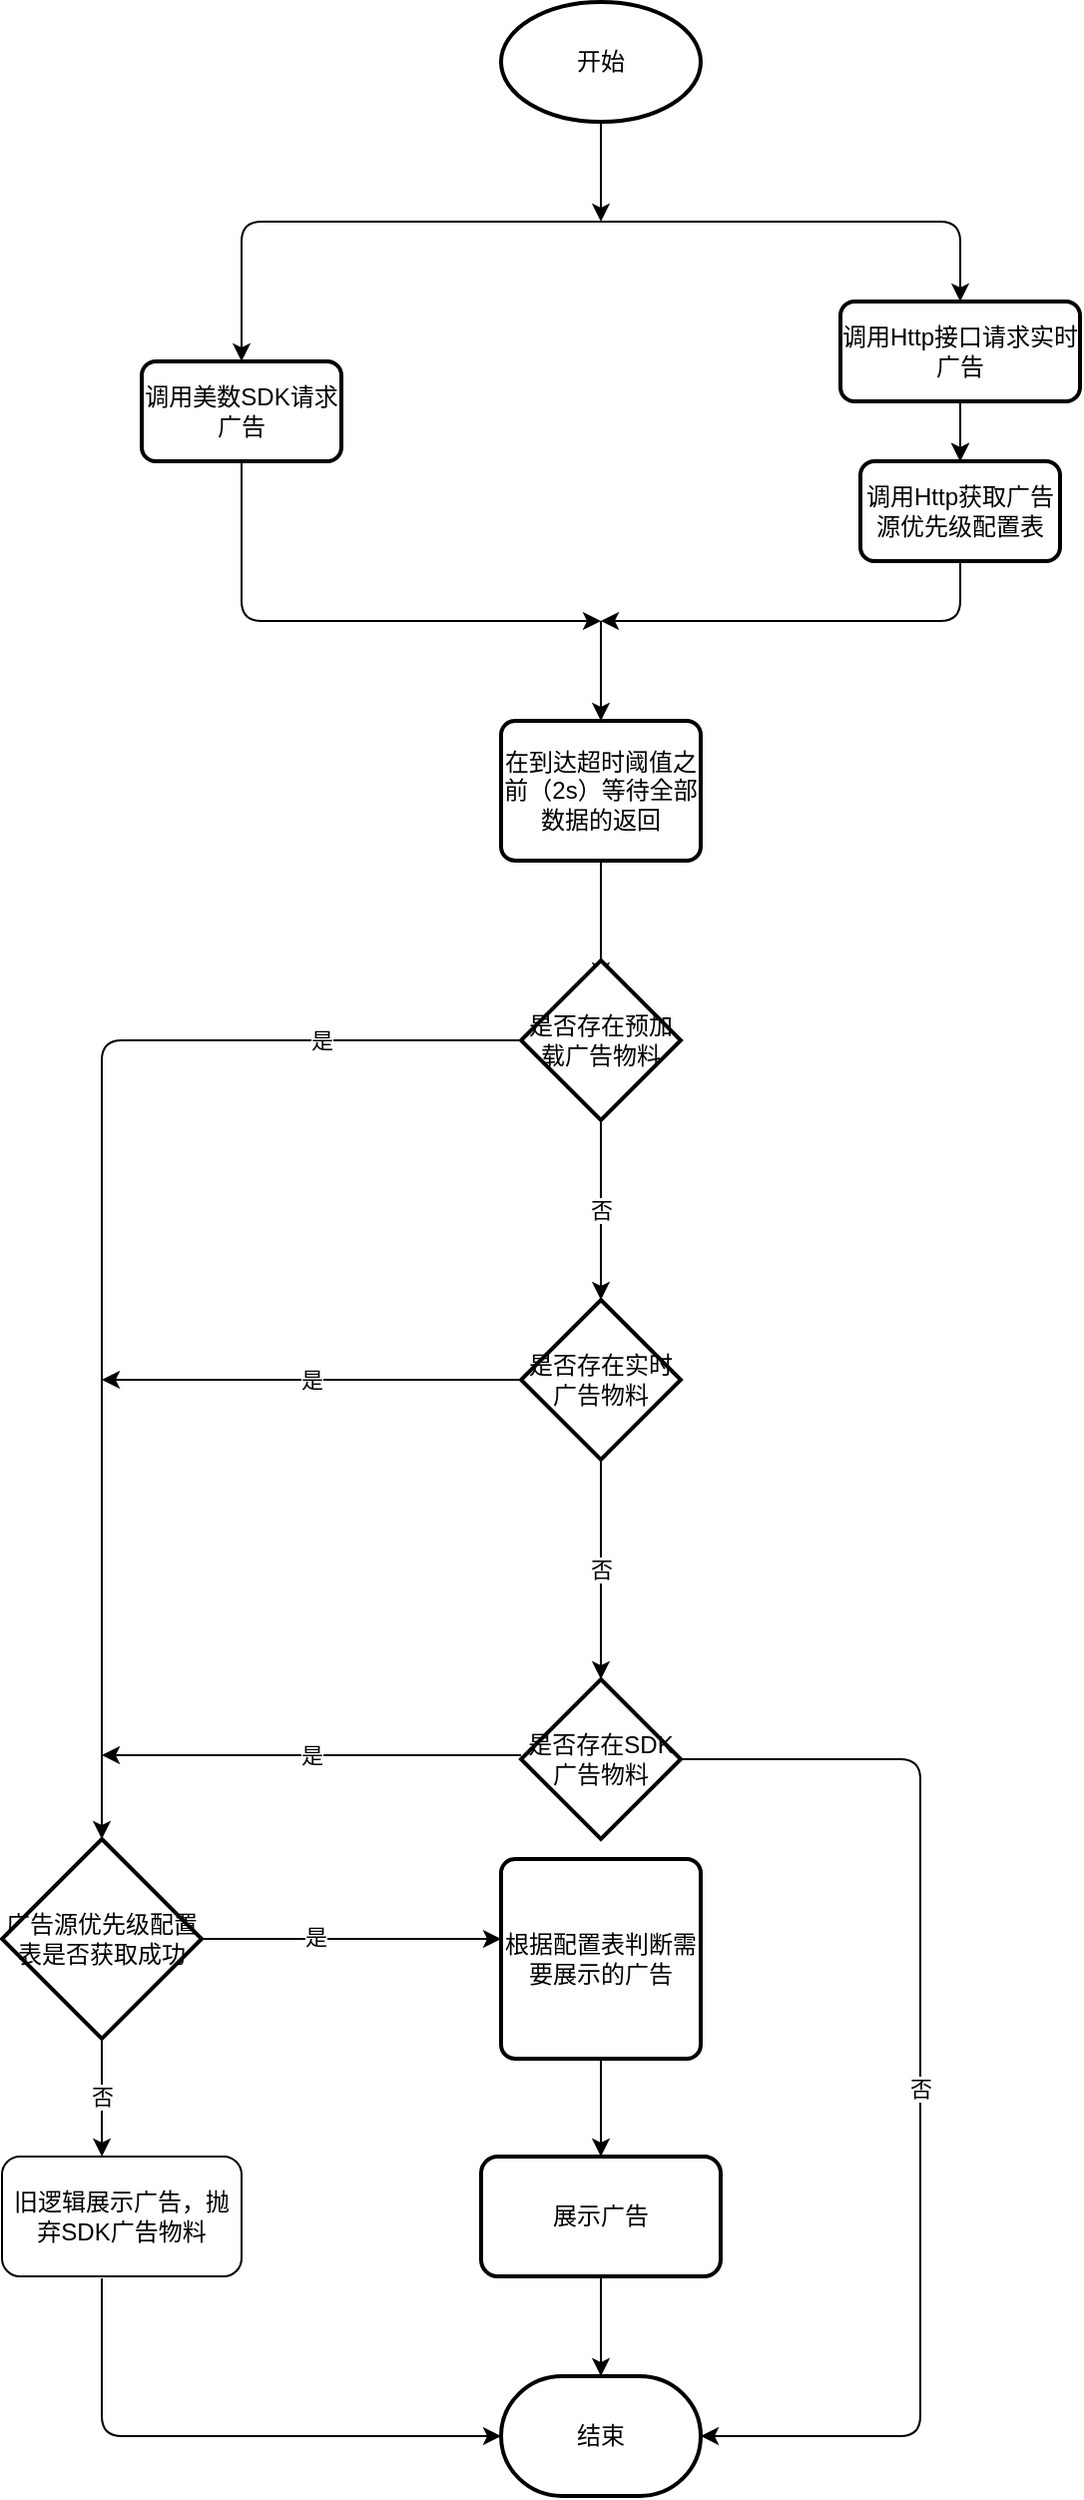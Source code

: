 <mxfile version="13.9.2" type="github" pages="3">
  <diagram id="9vSH026eVeRg2Cvjl9nM" name="Page-1">
    <mxGraphModel dx="1422" dy="762" grid="1" gridSize="10" guides="1" tooltips="1" connect="1" arrows="1" fold="1" page="1" pageScale="1" pageWidth="827" pageHeight="1169" math="0" shadow="0">
      <root>
        <mxCell id="0" />
        <mxCell id="1" parent="0" />
        <mxCell id="LmRNNnhXMhbW_yENBlFA-1" value="开始" style="strokeWidth=2;html=1;shape=mxgraph.flowchart.start_1;whiteSpace=wrap;" parent="1" vertex="1">
          <mxGeometry x="430" y="290" width="100" height="60" as="geometry" />
        </mxCell>
        <mxCell id="LmRNNnhXMhbW_yENBlFA-2" value="调用美数SDK请求广告" style="rounded=1;whiteSpace=wrap;html=1;absoluteArcSize=1;arcSize=14;strokeWidth=2;" parent="1" vertex="1">
          <mxGeometry x="250" y="470" width="100" height="50" as="geometry" />
        </mxCell>
        <mxCell id="5nvEyXd0X80YKca0S017-3" style="edgeStyle=orthogonalEdgeStyle;rounded=0;orthogonalLoop=1;jettySize=auto;html=1;entryX=0.5;entryY=0;entryDx=0;entryDy=0;" parent="1" target="LmRNNnhXMhbW_yENBlFA-4" edge="1">
          <mxGeometry relative="1" as="geometry">
            <mxPoint x="660" y="515" as="sourcePoint" />
          </mxGeometry>
        </mxCell>
        <mxCell id="LmRNNnhXMhbW_yENBlFA-3" value="调用Http接口请求实时广告" style="rounded=1;whiteSpace=wrap;html=1;absoluteArcSize=1;arcSize=14;strokeWidth=2;" parent="1" vertex="1">
          <mxGeometry x="600" y="440" width="120" height="50" as="geometry" />
        </mxCell>
        <mxCell id="LmRNNnhXMhbW_yENBlFA-4" value="调用Http获取广告源优先级配置表" style="rounded=1;whiteSpace=wrap;html=1;absoluteArcSize=1;arcSize=14;strokeWidth=2;" parent="1" vertex="1">
          <mxGeometry x="610" y="520" width="100" height="50" as="geometry" />
        </mxCell>
        <mxCell id="LmRNNnhXMhbW_yENBlFA-6" value="" style="endArrow=classic;html=1;entryX=0.5;entryY=0;entryDx=0;entryDy=0;" parent="1" target="LmRNNnhXMhbW_yENBlFA-2" edge="1">
          <mxGeometry width="50" height="50" relative="1" as="geometry">
            <mxPoint x="470" y="400" as="sourcePoint" />
            <mxPoint x="480" y="450" as="targetPoint" />
            <Array as="points">
              <mxPoint x="300" y="400" />
            </Array>
          </mxGeometry>
        </mxCell>
        <mxCell id="LmRNNnhXMhbW_yENBlFA-7" value="" style="endArrow=classic;html=1;entryX=0.5;entryY=0;entryDx=0;entryDy=0;" parent="1" target="LmRNNnhXMhbW_yENBlFA-3" edge="1">
          <mxGeometry width="50" height="50" relative="1" as="geometry">
            <mxPoint x="470" y="400" as="sourcePoint" />
            <mxPoint x="660" y="470" as="targetPoint" />
            <Array as="points">
              <mxPoint x="660" y="400" />
            </Array>
          </mxGeometry>
        </mxCell>
        <mxCell id="LmRNNnhXMhbW_yENBlFA-8" value="" style="endArrow=classic;html=1;entryX=0.5;entryY=0;entryDx=0;entryDy=0;" parent="1" target="LmRNNnhXMhbW_yENBlFA-19" edge="1">
          <mxGeometry width="50" height="50" relative="1" as="geometry">
            <mxPoint x="480" y="600" as="sourcePoint" />
            <mxPoint x="480" y="650" as="targetPoint" />
          </mxGeometry>
        </mxCell>
        <mxCell id="LmRNNnhXMhbW_yENBlFA-9" value="" style="endArrow=classic;html=1;exitX=0.5;exitY=1;exitDx=0;exitDy=0;" parent="1" source="LmRNNnhXMhbW_yENBlFA-2" edge="1">
          <mxGeometry width="50" height="50" relative="1" as="geometry">
            <mxPoint x="299.5" y="510" as="sourcePoint" />
            <mxPoint x="480" y="600" as="targetPoint" />
            <Array as="points">
              <mxPoint x="300" y="600" />
            </Array>
          </mxGeometry>
        </mxCell>
        <mxCell id="LmRNNnhXMhbW_yENBlFA-10" value="" style="endArrow=classic;html=1;exitX=0.5;exitY=1;exitDx=0;exitDy=0;" parent="1" source="LmRNNnhXMhbW_yENBlFA-4" edge="1">
          <mxGeometry width="50" height="50" relative="1" as="geometry">
            <mxPoint x="650" y="560" as="sourcePoint" />
            <mxPoint x="480" y="600" as="targetPoint" />
            <Array as="points">
              <mxPoint x="660" y="600" />
            </Array>
          </mxGeometry>
        </mxCell>
        <mxCell id="LmRNNnhXMhbW_yENBlFA-11" value="" style="endArrow=classic;html=1;exitX=0.5;exitY=1;exitDx=0;exitDy=0;entryX=0.5;entryY=0.125;entryDx=0;entryDy=0;entryPerimeter=0;" parent="1" source="LmRNNnhXMhbW_yENBlFA-19" target="LmRNNnhXMhbW_yENBlFA-25" edge="1">
          <mxGeometry width="50" height="50" relative="1" as="geometry">
            <mxPoint x="480" y="750" as="sourcePoint" />
            <mxPoint x="530" y="760" as="targetPoint" />
          </mxGeometry>
        </mxCell>
        <mxCell id="LmRNNnhXMhbW_yENBlFA-12" value="&lt;span&gt;广告源优先级配置表是否获取成功&lt;/span&gt;" style="strokeWidth=2;html=1;shape=mxgraph.flowchart.decision;whiteSpace=wrap;" parent="1" vertex="1">
          <mxGeometry x="180" y="1210" width="100" height="100" as="geometry" />
        </mxCell>
        <mxCell id="LmRNNnhXMhbW_yENBlFA-14" value="根据配置表判断需要展示的广告" style="rounded=1;whiteSpace=wrap;html=1;absoluteArcSize=1;arcSize=14;strokeWidth=2;" parent="1" vertex="1">
          <mxGeometry x="430" y="1220" width="100" height="100" as="geometry" />
        </mxCell>
        <mxCell id="LmRNNnhXMhbW_yENBlFA-15" value="展示广告" style="whiteSpace=wrap;html=1;rounded=1;strokeWidth=2;arcSize=14;" parent="1" vertex="1">
          <mxGeometry x="420" y="1369" width="120" height="60" as="geometry" />
        </mxCell>
        <mxCell id="LmRNNnhXMhbW_yENBlFA-16" value="结束" style="strokeWidth=2;html=1;shape=mxgraph.flowchart.terminator;whiteSpace=wrap;" parent="1" vertex="1">
          <mxGeometry x="430" y="1479" width="100" height="60" as="geometry" />
        </mxCell>
        <mxCell id="LmRNNnhXMhbW_yENBlFA-17" value="" style="endArrow=classic;html=1;exitX=0.5;exitY=1;exitDx=0;exitDy=0;" parent="1" source="LmRNNnhXMhbW_yENBlFA-15" target="LmRNNnhXMhbW_yENBlFA-16" edge="1">
          <mxGeometry width="50" height="50" relative="1" as="geometry">
            <mxPoint x="710" y="1299" as="sourcePoint" />
            <mxPoint x="760" y="1249" as="targetPoint" />
            <Array as="points">
              <mxPoint x="480" y="1449" />
            </Array>
          </mxGeometry>
        </mxCell>
        <mxCell id="LmRNNnhXMhbW_yENBlFA-19" value="在到达超时阈值之前（2s）等待全部数据的返回" style="rounded=1;whiteSpace=wrap;html=1;absoluteArcSize=1;arcSize=14;strokeWidth=2;" parent="1" vertex="1">
          <mxGeometry x="430" y="650" width="100" height="70" as="geometry" />
        </mxCell>
        <mxCell id="LmRNNnhXMhbW_yENBlFA-21" value="否" style="edgeStyle=orthogonalEdgeStyle;rounded=0;orthogonalLoop=1;jettySize=auto;html=1;exitX=0.5;exitY=1;exitDx=0;exitDy=0;entryX=0.5;entryY=0;entryDx=0;entryDy=0;entryPerimeter=0;" parent="1" source="LmRNNnhXMhbW_yENBlFA-25" target="LmRNNnhXMhbW_yENBlFA-22" edge="1">
          <mxGeometry relative="1" as="geometry">
            <mxPoint x="460" y="870" as="sourcePoint" />
            <mxPoint x="480" y="960" as="targetPoint" />
          </mxGeometry>
        </mxCell>
        <mxCell id="LmRNNnhXMhbW_yENBlFA-22" value="是否存在实时广告物料" style="strokeWidth=2;html=1;shape=mxgraph.flowchart.decision;whiteSpace=wrap;" parent="1" vertex="1">
          <mxGeometry x="440" y="940" width="80" height="80" as="geometry" />
        </mxCell>
        <mxCell id="LmRNNnhXMhbW_yENBlFA-24" value="否" style="edgeStyle=orthogonalEdgeStyle;rounded=0;orthogonalLoop=1;jettySize=auto;html=1;entryX=0.5;entryY=0;entryDx=0;entryDy=0;exitX=0.5;exitY=1;exitDx=0;exitDy=0;exitPerimeter=0;" parent="1" source="LmRNNnhXMhbW_yENBlFA-22" target="LmRNNnhXMhbW_yENBlFA-27" edge="1">
          <mxGeometry relative="1" as="geometry">
            <mxPoint x="470" y="1040" as="sourcePoint" />
          </mxGeometry>
        </mxCell>
        <mxCell id="LmRNNnhXMhbW_yENBlFA-25" value="是否存在预加载广告物料" style="rhombus;whiteSpace=wrap;html=1;strokeWidth=2;" parent="1" vertex="1">
          <mxGeometry x="440" y="770" width="80" height="80" as="geometry" />
        </mxCell>
        <mxCell id="LmRNNnhXMhbW_yENBlFA-26" value="是" style="endArrow=classic;html=1;exitX=0;exitY=0.5;exitDx=0;exitDy=0;exitPerimeter=0;" parent="1" source="LmRNNnhXMhbW_yENBlFA-22" edge="1">
          <mxGeometry width="50" height="50" relative="1" as="geometry">
            <mxPoint x="420" y="990" as="sourcePoint" />
            <mxPoint x="230" y="980" as="targetPoint" />
          </mxGeometry>
        </mxCell>
        <mxCell id="LmRNNnhXMhbW_yENBlFA-27" value="是否存在SDK广告物料" style="rhombus;whiteSpace=wrap;html=1;strokeWidth=2;" parent="1" vertex="1">
          <mxGeometry x="440" y="1130" width="80" height="80" as="geometry" />
        </mxCell>
        <mxCell id="LmRNNnhXMhbW_yENBlFA-29" value="否" style="endArrow=classic;html=1;exitX=1;exitY=0.5;exitDx=0;exitDy=0;entryX=1;entryY=0.5;entryDx=0;entryDy=0;entryPerimeter=0;" parent="1" source="LmRNNnhXMhbW_yENBlFA-27" target="LmRNNnhXMhbW_yENBlFA-16" edge="1">
          <mxGeometry width="50" height="50" relative="1" as="geometry">
            <mxPoint x="710" y="1330" as="sourcePoint" />
            <mxPoint x="760" y="1280" as="targetPoint" />
            <Array as="points">
              <mxPoint x="640" y="1170" />
              <mxPoint x="640" y="1280" />
              <mxPoint x="640" y="1509" />
            </Array>
          </mxGeometry>
        </mxCell>
        <mxCell id="LmRNNnhXMhbW_yENBlFA-31" value="是" style="endArrow=classic;html=1;exitX=0;exitY=0.5;exitDx=0;exitDy=0;" parent="1" edge="1">
          <mxGeometry width="50" height="50" relative="1" as="geometry">
            <mxPoint x="440" y="1168" as="sourcePoint" />
            <mxPoint x="230" y="1168" as="targetPoint" />
          </mxGeometry>
        </mxCell>
        <mxCell id="LmRNNnhXMhbW_yENBlFA-32" value="" style="endArrow=classic;html=1;exitX=0;exitY=0.5;exitDx=0;exitDy=0;" parent="1" source="LmRNNnhXMhbW_yENBlFA-25" edge="1">
          <mxGeometry width="50" height="50" relative="1" as="geometry">
            <mxPoint x="410" y="830" as="sourcePoint" />
            <mxPoint x="230" y="1210" as="targetPoint" />
            <Array as="points">
              <mxPoint x="230" y="810" />
            </Array>
          </mxGeometry>
        </mxCell>
        <mxCell id="LmRNNnhXMhbW_yENBlFA-43" value="是" style="edgeLabel;html=1;align=center;verticalAlign=middle;resizable=0;points=[];" parent="LmRNNnhXMhbW_yENBlFA-32" vertex="1" connectable="0">
          <mxGeometry x="-0.311" y="100" relative="1" as="geometry">
            <mxPoint x="10" as="offset" />
          </mxGeometry>
        </mxCell>
        <mxCell id="LmRNNnhXMhbW_yENBlFA-33" value="" style="endArrow=classic;html=1;exitX=1;exitY=0.5;exitDx=0;exitDy=0;exitPerimeter=0;entryX=0;entryY=0.4;entryDx=0;entryDy=0;entryPerimeter=0;" parent="1" source="LmRNNnhXMhbW_yENBlFA-12" target="LmRNNnhXMhbW_yENBlFA-14" edge="1">
          <mxGeometry width="50" height="50" relative="1" as="geometry">
            <mxPoint x="510" y="1400" as="sourcePoint" />
            <mxPoint x="560" y="1350" as="targetPoint" />
          </mxGeometry>
        </mxCell>
        <mxCell id="LmRNNnhXMhbW_yENBlFA-37" value="是" style="edgeLabel;html=1;align=center;verticalAlign=middle;resizable=0;points=[];" parent="LmRNNnhXMhbW_yENBlFA-33" vertex="1" connectable="0">
          <mxGeometry x="-0.24" y="1" relative="1" as="geometry">
            <mxPoint as="offset" />
          </mxGeometry>
        </mxCell>
        <mxCell id="LmRNNnhXMhbW_yENBlFA-38" value="" style="endArrow=classic;html=1;exitX=0.5;exitY=1;exitDx=0;exitDy=0;entryX=0.5;entryY=0;entryDx=0;entryDy=0;" parent="1" source="LmRNNnhXMhbW_yENBlFA-14" target="LmRNNnhXMhbW_yENBlFA-15" edge="1">
          <mxGeometry width="50" height="50" relative="1" as="geometry">
            <mxPoint x="510" y="1280" as="sourcePoint" />
            <mxPoint x="560" y="1230" as="targetPoint" />
          </mxGeometry>
        </mxCell>
        <mxCell id="LmRNNnhXMhbW_yENBlFA-39" value="旧逻辑展示广告，抛弃SDK广告物料" style="rounded=1;whiteSpace=wrap;html=1;" parent="1" vertex="1">
          <mxGeometry x="180" y="1369" width="120" height="60" as="geometry" />
        </mxCell>
        <mxCell id="LmRNNnhXMhbW_yENBlFA-40" value="否" style="endArrow=classic;html=1;exitX=0.5;exitY=1;exitDx=0;exitDy=0;exitPerimeter=0;entryX=0.417;entryY=0;entryDx=0;entryDy=0;entryPerimeter=0;" parent="1" source="LmRNNnhXMhbW_yENBlFA-12" target="LmRNNnhXMhbW_yENBlFA-39" edge="1">
          <mxGeometry width="50" height="50" relative="1" as="geometry">
            <mxPoint x="510" y="1290" as="sourcePoint" />
            <mxPoint x="560" y="1240" as="targetPoint" />
          </mxGeometry>
        </mxCell>
        <mxCell id="LmRNNnhXMhbW_yENBlFA-41" value="" style="endArrow=classic;html=1;entryX=0;entryY=0.5;entryDx=0;entryDy=0;entryPerimeter=0;" parent="1" target="LmRNNnhXMhbW_yENBlFA-16" edge="1">
          <mxGeometry width="50" height="50" relative="1" as="geometry">
            <mxPoint x="230" y="1430" as="sourcePoint" />
            <mxPoint x="560" y="1240" as="targetPoint" />
            <Array as="points">
              <mxPoint x="230" y="1509" />
            </Array>
          </mxGeometry>
        </mxCell>
        <mxCell id="5nvEyXd0X80YKca0S017-1" value="" style="endArrow=classic;html=1;exitX=0.5;exitY=1;exitDx=0;exitDy=0;entryX=0.5;entryY=0;entryDx=0;entryDy=0;" parent="1" source="LmRNNnhXMhbW_yENBlFA-3" target="LmRNNnhXMhbW_yENBlFA-4" edge="1">
          <mxGeometry width="50" height="50" relative="1" as="geometry">
            <mxPoint x="80" y="610" as="sourcePoint" />
            <mxPoint x="730" y="590" as="targetPoint" />
          </mxGeometry>
        </mxCell>
        <mxCell id="5nvEyXd0X80YKca0S017-2" value="" style="endArrow=classic;html=1;exitX=0.5;exitY=1;exitDx=0;exitDy=0;exitPerimeter=0;" parent="1" source="LmRNNnhXMhbW_yENBlFA-1" edge="1">
          <mxGeometry width="50" height="50" relative="1" as="geometry">
            <mxPoint x="210" y="460" as="sourcePoint" />
            <mxPoint x="480" y="400" as="targetPoint" />
          </mxGeometry>
        </mxCell>
      </root>
    </mxGraphModel>
  </diagram>
  <diagram id="GHuxVlFOx4FHZPUnnYAM" name="第 2 页">
    <mxGraphModel dx="1422" dy="762" grid="1" gridSize="10" guides="1" tooltips="1" connect="1" arrows="1" fold="1" page="1" pageScale="1" pageWidth="827" pageHeight="1169" math="0" shadow="0">
      <root>
        <mxCell id="WpJd0pQ9ll4pSTeRNkrZ-0" />
        <mxCell id="WpJd0pQ9ll4pSTeRNkrZ-1" parent="WpJd0pQ9ll4pSTeRNkrZ-0" />
        <mxCell id="GwwqO1a1G5lZegfr_t_o-0" value="调用美数SDK请求广告" style="rounded=1;whiteSpace=wrap;html=1;absoluteArcSize=1;arcSize=14;strokeWidth=2;" parent="WpJd0pQ9ll4pSTeRNkrZ-1" vertex="1">
          <mxGeometry x="300" y="335" width="100" height="50" as="geometry" />
        </mxCell>
        <mxCell id="GwwqO1a1G5lZegfr_t_o-1" style="edgeStyle=orthogonalEdgeStyle;rounded=0;orthogonalLoop=1;jettySize=auto;html=1;entryX=0.5;entryY=0;entryDx=0;entryDy=0;" parent="WpJd0pQ9ll4pSTeRNkrZ-1" target="GwwqO1a1G5lZegfr_t_o-3" edge="1">
          <mxGeometry relative="1" as="geometry">
            <mxPoint x="710" y="380" as="sourcePoint" />
          </mxGeometry>
        </mxCell>
        <mxCell id="GwwqO1a1G5lZegfr_t_o-2" value="调用Http接口请求实时广告" style="rounded=1;whiteSpace=wrap;html=1;absoluteArcSize=1;arcSize=14;strokeWidth=2;" parent="WpJd0pQ9ll4pSTeRNkrZ-1" vertex="1">
          <mxGeometry x="650" y="305" width="120" height="50" as="geometry" />
        </mxCell>
        <mxCell id="GwwqO1a1G5lZegfr_t_o-3" value="调用Http获取广告源优先级配置表" style="rounded=1;whiteSpace=wrap;html=1;absoluteArcSize=1;arcSize=14;strokeWidth=2;" parent="WpJd0pQ9ll4pSTeRNkrZ-1" vertex="1">
          <mxGeometry x="660" y="385" width="100" height="50" as="geometry" />
        </mxCell>
        <mxCell id="GwwqO1a1G5lZegfr_t_o-4" value="" style="endArrow=classic;html=1;entryX=0.5;entryY=0;entryDx=0;entryDy=0;" parent="WpJd0pQ9ll4pSTeRNkrZ-1" target="GwwqO1a1G5lZegfr_t_o-0" edge="1">
          <mxGeometry width="50" height="50" relative="1" as="geometry">
            <mxPoint x="520" y="265" as="sourcePoint" />
            <mxPoint x="530" y="315" as="targetPoint" />
            <Array as="points">
              <mxPoint x="350" y="265" />
            </Array>
          </mxGeometry>
        </mxCell>
        <mxCell id="GwwqO1a1G5lZegfr_t_o-5" value="" style="endArrow=classic;html=1;entryX=0.5;entryY=0;entryDx=0;entryDy=0;" parent="WpJd0pQ9ll4pSTeRNkrZ-1" target="GwwqO1a1G5lZegfr_t_o-2" edge="1">
          <mxGeometry width="50" height="50" relative="1" as="geometry">
            <mxPoint x="520" y="265" as="sourcePoint" />
            <mxPoint x="710" y="335" as="targetPoint" />
            <Array as="points">
              <mxPoint x="710" y="265" />
            </Array>
          </mxGeometry>
        </mxCell>
        <mxCell id="GwwqO1a1G5lZegfr_t_o-6" value="" style="endArrow=classic;html=1;entryX=0.5;entryY=0;entryDx=0;entryDy=0;" parent="WpJd0pQ9ll4pSTeRNkrZ-1" target="GwwqO1a1G5lZegfr_t_o-9" edge="1">
          <mxGeometry width="50" height="50" relative="1" as="geometry">
            <mxPoint x="530" y="465" as="sourcePoint" />
            <mxPoint x="530" y="515" as="targetPoint" />
          </mxGeometry>
        </mxCell>
        <mxCell id="GwwqO1a1G5lZegfr_t_o-7" value="" style="endArrow=classic;html=1;exitX=0.5;exitY=1;exitDx=0;exitDy=0;" parent="WpJd0pQ9ll4pSTeRNkrZ-1" source="GwwqO1a1G5lZegfr_t_o-0" edge="1">
          <mxGeometry width="50" height="50" relative="1" as="geometry">
            <mxPoint x="349.5" y="375" as="sourcePoint" />
            <mxPoint x="530" y="465" as="targetPoint" />
            <Array as="points">
              <mxPoint x="350" y="465" />
            </Array>
          </mxGeometry>
        </mxCell>
        <mxCell id="GwwqO1a1G5lZegfr_t_o-8" value="" style="endArrow=classic;html=1;exitX=0.5;exitY=1;exitDx=0;exitDy=0;" parent="WpJd0pQ9ll4pSTeRNkrZ-1" source="GwwqO1a1G5lZegfr_t_o-3" edge="1">
          <mxGeometry width="50" height="50" relative="1" as="geometry">
            <mxPoint x="700" y="425" as="sourcePoint" />
            <mxPoint x="530" y="465" as="targetPoint" />
            <Array as="points">
              <mxPoint x="710" y="465" />
            </Array>
          </mxGeometry>
        </mxCell>
        <mxCell id="Jq_Q7-bkPYbse-PuGhQb-7" value="" style="edgeStyle=orthogonalEdgeStyle;rounded=0;orthogonalLoop=1;jettySize=auto;html=1;" parent="WpJd0pQ9ll4pSTeRNkrZ-1" source="GwwqO1a1G5lZegfr_t_o-9" target="Jq_Q7-bkPYbse-PuGhQb-6" edge="1">
          <mxGeometry relative="1" as="geometry" />
        </mxCell>
        <mxCell id="GwwqO1a1G5lZegfr_t_o-9" value="在到达超时阈值之前（2s）等待全部数据的返回" style="rounded=1;whiteSpace=wrap;html=1;absoluteArcSize=1;arcSize=14;strokeWidth=2;" parent="WpJd0pQ9ll4pSTeRNkrZ-1" vertex="1">
          <mxGeometry x="480" y="515" width="100" height="70" as="geometry" />
        </mxCell>
        <mxCell id="GwwqO1a1G5lZegfr_t_o-10" value="" style="endArrow=classic;html=1;exitX=0.5;exitY=1;exitDx=0;exitDy=0;entryX=0.5;entryY=0;entryDx=0;entryDy=0;" parent="WpJd0pQ9ll4pSTeRNkrZ-1" source="GwwqO1a1G5lZegfr_t_o-2" target="GwwqO1a1G5lZegfr_t_o-3" edge="1">
          <mxGeometry width="50" height="50" relative="1" as="geometry">
            <mxPoint x="130" y="475" as="sourcePoint" />
            <mxPoint x="780" y="455" as="targetPoint" />
          </mxGeometry>
        </mxCell>
        <mxCell id="Jq_Q7-bkPYbse-PuGhQb-2" value="" style="edgeStyle=orthogonalEdgeStyle;rounded=0;orthogonalLoop=1;jettySize=auto;html=1;entryX=0.5;entryY=0;entryDx=0;entryDy=0;" parent="WpJd0pQ9ll4pSTeRNkrZ-1" source="Jq_Q7-bkPYbse-PuGhQb-0" target="Jq_Q7-bkPYbse-PuGhQb-1" edge="1">
          <mxGeometry relative="1" as="geometry">
            <mxPoint x="120" y="160" as="targetPoint" />
          </mxGeometry>
        </mxCell>
        <mxCell id="Jq_Q7-bkPYbse-PuGhQb-0" value="开始" style="strokeWidth=2;html=1;shape=mxgraph.flowchart.start_1;whiteSpace=wrap;" parent="WpJd0pQ9ll4pSTeRNkrZ-1" vertex="1">
          <mxGeometry x="70" y="20" width="100" height="60" as="geometry" />
        </mxCell>
        <mxCell id="Jq_Q7-bkPYbse-PuGhQb-5" value="" style="edgeStyle=orthogonalEdgeStyle;rounded=0;orthogonalLoop=1;jettySize=auto;html=1;" parent="WpJd0pQ9ll4pSTeRNkrZ-1" source="Jq_Q7-bkPYbse-PuGhQb-1" target="Jq_Q7-bkPYbse-PuGhQb-4" edge="1">
          <mxGeometry relative="1" as="geometry" />
        </mxCell>
        <mxCell id="Jq_Q7-bkPYbse-PuGhQb-1" value="APP切换到后台" style="rounded=1;whiteSpace=wrap;html=1;" parent="WpJd0pQ9ll4pSTeRNkrZ-1" vertex="1">
          <mxGeometry x="60" y="160" width="120" height="60" as="geometry" />
        </mxCell>
        <mxCell id="Jq_Q7-bkPYbse-PuGhQb-3" value="" style="endArrow=classic;html=1;exitX=1;exitY=0.5;exitDx=0;exitDy=0;" parent="WpJd0pQ9ll4pSTeRNkrZ-1" source="Jq_Q7-bkPYbse-PuGhQb-1" edge="1">
          <mxGeometry width="50" height="50" relative="1" as="geometry">
            <mxPoint x="380" y="150" as="sourcePoint" />
            <mxPoint x="540" y="270" as="targetPoint" />
            <Array as="points">
              <mxPoint x="540" y="190" />
            </Array>
          </mxGeometry>
        </mxCell>
        <mxCell id="Jq_Q7-bkPYbse-PuGhQb-9" value="" style="edgeStyle=orthogonalEdgeStyle;rounded=0;orthogonalLoop=1;jettySize=auto;html=1;" parent="WpJd0pQ9ll4pSTeRNkrZ-1" source="Jq_Q7-bkPYbse-PuGhQb-4" target="Jq_Q7-bkPYbse-PuGhQb-8" edge="1">
          <mxGeometry relative="1" as="geometry" />
        </mxCell>
        <mxCell id="Jq_Q7-bkPYbse-PuGhQb-4" value="APP重新切换到前台" style="whiteSpace=wrap;html=1;rounded=1;" parent="WpJd0pQ9ll4pSTeRNkrZ-1" vertex="1">
          <mxGeometry x="60" y="630" width="120" height="60" as="geometry" />
        </mxCell>
        <mxCell id="Jq_Q7-bkPYbse-PuGhQb-6" value="把请求的广告物料、配置表缓存起来" style="whiteSpace=wrap;html=1;rounded=1;strokeWidth=2;arcSize=14;" parent="WpJd0pQ9ll4pSTeRNkrZ-1" vertex="1">
          <mxGeometry x="470" y="670" width="120" height="60" as="geometry" />
        </mxCell>
        <mxCell id="Jq_Q7-bkPYbse-PuGhQb-11" value="" style="edgeStyle=orthogonalEdgeStyle;rounded=0;orthogonalLoop=1;jettySize=auto;html=1;" parent="WpJd0pQ9ll4pSTeRNkrZ-1" source="Jq_Q7-bkPYbse-PuGhQb-8" target="Jq_Q7-bkPYbse-PuGhQb-10" edge="1">
          <mxGeometry relative="1" as="geometry" />
        </mxCell>
        <mxCell id="Jq_Q7-bkPYbse-PuGhQb-12" value="否" style="edgeLabel;html=1;align=center;verticalAlign=middle;resizable=0;points=[];fontSize=13;" parent="Jq_Q7-bkPYbse-PuGhQb-11" vertex="1" connectable="0">
          <mxGeometry x="-0.267" y="1" relative="1" as="geometry">
            <mxPoint as="offset" />
          </mxGeometry>
        </mxCell>
        <mxCell id="Jq_Q7-bkPYbse-PuGhQb-14" value="是" style="edgeStyle=orthogonalEdgeStyle;rounded=0;orthogonalLoop=1;jettySize=auto;html=1;fontSize=13;" parent="WpJd0pQ9ll4pSTeRNkrZ-1" source="Jq_Q7-bkPYbse-PuGhQb-8" target="Jq_Q7-bkPYbse-PuGhQb-13" edge="1">
          <mxGeometry relative="1" as="geometry" />
        </mxCell>
        <mxCell id="Jq_Q7-bkPYbse-PuGhQb-8" value="判断APP在后台时间是否大于阈值（6min）" style="rhombus;whiteSpace=wrap;html=1;rounded=1;" parent="WpJd0pQ9ll4pSTeRNkrZ-1" vertex="1">
          <mxGeometry x="60" y="800" width="120" height="100" as="geometry" />
        </mxCell>
        <mxCell id="Jq_Q7-bkPYbse-PuGhQb-10" value="结束" style="ellipse;whiteSpace=wrap;html=1;rounded=1;" parent="WpJd0pQ9ll4pSTeRNkrZ-1" vertex="1">
          <mxGeometry x="75" y="1050" width="90" height="60" as="geometry" />
        </mxCell>
        <mxCell id="Jq_Q7-bkPYbse-PuGhQb-16" value="否" style="edgeStyle=orthogonalEdgeStyle;rounded=0;orthogonalLoop=1;jettySize=auto;html=1;fontSize=13;" parent="WpJd0pQ9ll4pSTeRNkrZ-1" source="Jq_Q7-bkPYbse-PuGhQb-13" target="Jq_Q7-bkPYbse-PuGhQb-15" edge="1">
          <mxGeometry relative="1" as="geometry" />
        </mxCell>
        <mxCell id="Jq_Q7-bkPYbse-PuGhQb-19" value="是" style="edgeStyle=orthogonalEdgeStyle;rounded=0;orthogonalLoop=1;jettySize=auto;html=1;fontSize=13;entryX=0.008;entryY=0.367;entryDx=0;entryDy=0;entryPerimeter=0;" parent="WpJd0pQ9ll4pSTeRNkrZ-1" source="Jq_Q7-bkPYbse-PuGhQb-13" target="Qafp90d-ZCCHkQ3eu9cy-0" edge="1">
          <mxGeometry relative="1" as="geometry">
            <mxPoint x="500" y="880" as="targetPoint" />
          </mxGeometry>
        </mxCell>
        <mxCell id="Jq_Q7-bkPYbse-PuGhQb-13" value="判断缓存的实时广告是否过期" style="rhombus;whiteSpace=wrap;html=1;rounded=1;" parent="WpJd0pQ9ll4pSTeRNkrZ-1" vertex="1">
          <mxGeometry x="340" y="800" width="120" height="100" as="geometry" />
        </mxCell>
        <mxCell id="Jq_Q7-bkPYbse-PuGhQb-15" value="根据配置表计算并获取要展示的广告展示" style="whiteSpace=wrap;html=1;rounded=1;" parent="WpJd0pQ9ll4pSTeRNkrZ-1" vertex="1">
          <mxGeometry x="340" y="1050" width="120" height="60" as="geometry" />
        </mxCell>
        <mxCell id="Jq_Q7-bkPYbse-PuGhQb-17" value="" style="endArrow=classic;html=1;fontSize=13;exitX=0;exitY=0.5;exitDx=0;exitDy=0;entryX=1;entryY=0.5;entryDx=0;entryDy=0;" parent="WpJd0pQ9ll4pSTeRNkrZ-1" source="Jq_Q7-bkPYbse-PuGhQb-15" target="Jq_Q7-bkPYbse-PuGhQb-10" edge="1">
          <mxGeometry width="50" height="50" relative="1" as="geometry">
            <mxPoint x="230" y="1090" as="sourcePoint" />
            <mxPoint x="280" y="1040" as="targetPoint" />
          </mxGeometry>
        </mxCell>
        <mxCell id="Jq_Q7-bkPYbse-PuGhQb-18" value="再次发起请求获取实时广告" style="whiteSpace=wrap;html=1;rounded=1;" parent="WpJd0pQ9ll4pSTeRNkrZ-1" vertex="1">
          <mxGeometry x="540" y="980" width="100" height="60" as="geometry" />
        </mxCell>
        <mxCell id="Jq_Q7-bkPYbse-PuGhQb-20" value="" style="endArrow=classic;html=1;fontSize=13;exitX=0.5;exitY=1;exitDx=0;exitDy=0;entryX=0.992;entryY=0.65;entryDx=0;entryDy=0;entryPerimeter=0;" parent="WpJd0pQ9ll4pSTeRNkrZ-1" source="Jq_Q7-bkPYbse-PuGhQb-18" target="Jq_Q7-bkPYbse-PuGhQb-15" edge="1">
          <mxGeometry width="50" height="50" relative="1" as="geometry">
            <mxPoint x="540" y="1020" as="sourcePoint" />
            <mxPoint x="590" y="970" as="targetPoint" />
            <Array as="points">
              <mxPoint x="590" y="1089" />
            </Array>
          </mxGeometry>
        </mxCell>
        <mxCell id="Qafp90d-ZCCHkQ3eu9cy-0" value="展示闪屏页封面图" style="rounded=1;whiteSpace=wrap;html=1;fontSize=13;" parent="WpJd0pQ9ll4pSTeRNkrZ-1" vertex="1">
          <mxGeometry x="530" y="830" width="120" height="60" as="geometry" />
        </mxCell>
        <mxCell id="Qafp90d-ZCCHkQ3eu9cy-1" value="" style="endArrow=classic;html=1;fontSize=13;exitX=0.5;exitY=1;exitDx=0;exitDy=0;entryX=0.5;entryY=0;entryDx=0;entryDy=0;" parent="WpJd0pQ9ll4pSTeRNkrZ-1" source="Qafp90d-ZCCHkQ3eu9cy-0" target="Jq_Q7-bkPYbse-PuGhQb-18" edge="1">
          <mxGeometry width="50" height="50" relative="1" as="geometry">
            <mxPoint x="570" y="970" as="sourcePoint" />
            <mxPoint x="620" y="920" as="targetPoint" />
          </mxGeometry>
        </mxCell>
      </root>
    </mxGraphModel>
  </diagram>
  <diagram id="-03XcGvrCxW4VjkgG171" name="第 3 页">
    <mxGraphModel dx="1422" dy="762" grid="1" gridSize="10" guides="1" tooltips="1" connect="1" arrows="1" fold="1" page="1" pageScale="1" pageWidth="827" pageHeight="1169" math="0" shadow="0">
      <root>
        <mxCell id="adhV4QHlce9nRr0SI4uN-0" />
        <mxCell id="adhV4QHlce9nRr0SI4uN-1" parent="adhV4QHlce9nRr0SI4uN-0" />
        <mxCell id="adhV4QHlce9nRr0SI4uN-5" value="" style="edgeStyle=orthogonalEdgeStyle;rounded=0;orthogonalLoop=1;jettySize=auto;html=1;" edge="1" parent="adhV4QHlce9nRr0SI4uN-1" source="adhV4QHlce9nRr0SI4uN-3" target="adhV4QHlce9nRr0SI4uN-4">
          <mxGeometry relative="1" as="geometry" />
        </mxCell>
        <mxCell id="adhV4QHlce9nRr0SI4uN-3" value="开始" style="ellipse;whiteSpace=wrap;html=1;" vertex="1" parent="adhV4QHlce9nRr0SI4uN-1">
          <mxGeometry x="140" y="90" width="120" height="80" as="geometry" />
        </mxCell>
        <mxCell id="adhV4QHlce9nRr0SI4uN-7" value="" style="edgeStyle=orthogonalEdgeStyle;rounded=0;orthogonalLoop=1;jettySize=auto;html=1;" edge="1" parent="adhV4QHlce9nRr0SI4uN-1" source="adhV4QHlce9nRr0SI4uN-4" target="adhV4QHlce9nRr0SI4uN-6">
          <mxGeometry relative="1" as="geometry" />
        </mxCell>
        <mxCell id="adhV4QHlce9nRr0SI4uN-4" value="使用SDK切换配置缓存的值确定需要使用的广告SDK并初始化" style="whiteSpace=wrap;html=1;rounded=1;" vertex="1" parent="adhV4QHlce9nRr0SI4uN-1">
          <mxGeometry x="140" y="260" width="120" height="60" as="geometry" />
        </mxCell>
        <mxCell id="adhV4QHlce9nRr0SI4uN-10" value="" style="edgeStyle=orthogonalEdgeStyle;rounded=0;orthogonalLoop=1;jettySize=auto;html=1;" edge="1" parent="adhV4QHlce9nRr0SI4uN-1" source="adhV4QHlce9nRr0SI4uN-6" target="adhV4QHlce9nRr0SI4uN-9">
          <mxGeometry relative="1" as="geometry" />
        </mxCell>
        <mxCell id="adhV4QHlce9nRr0SI4uN-6" value="通过ABTest拿到当前组对应的值并缓存" style="whiteSpace=wrap;html=1;rounded=1;" vertex="1" parent="adhV4QHlce9nRr0SI4uN-1">
          <mxGeometry x="140" y="400" width="120" height="60" as="geometry" />
        </mxCell>
        <mxCell id="adhV4QHlce9nRr0SI4uN-9" value="使用对应SDK发起广告请求" style="whiteSpace=wrap;html=1;rounded=1;" vertex="1" parent="adhV4QHlce9nRr0SI4uN-1">
          <mxGeometry x="140" y="540" width="120" height="60" as="geometry" />
        </mxCell>
        <mxCell id="adhV4QHlce9nRr0SI4uN-11" value="IAdLoader" style="rounded=1;whiteSpace=wrap;html=1;" vertex="1" parent="adhV4QHlce9nRr0SI4uN-1">
          <mxGeometry x="540" y="90" width="120" height="60" as="geometry" />
        </mxCell>
        <mxCell id="adhV4QHlce9nRr0SI4uN-12" value="AdLoader" style="whiteSpace=wrap;html=1;rounded=1;" vertex="1" parent="adhV4QHlce9nRr0SI4uN-1">
          <mxGeometry x="390" y="400" width="120" height="60" as="geometry" />
        </mxCell>
        <mxCell id="adhV4QHlce9nRr0SI4uN-14" value="MeishuAdLoader" style="whiteSpace=wrap;html=1;rounded=1;" vertex="1" parent="adhV4QHlce9nRr0SI4uN-1">
          <mxGeometry x="540" y="210" width="120" height="60" as="geometry" />
        </mxCell>
        <mxCell id="adhV4QHlce9nRr0SI4uN-16" value="TopOnAdLoader" style="whiteSpace=wrap;html=1;rounded=1;" vertex="1" parent="adhV4QHlce9nRr0SI4uN-1">
          <mxGeometry x="690" y="210" width="120" height="60" as="geometry" />
        </mxCell>
        <mxCell id="adhV4QHlce9nRr0SI4uN-18" value="AdLoaderFactory" style="rounded=1;whiteSpace=wrap;html=1;" vertex="1" parent="adhV4QHlce9nRr0SI4uN-1">
          <mxGeometry x="620" y="400" width="120" height="60" as="geometry" />
        </mxCell>
        <mxCell id="adhV4QHlce9nRr0SI4uN-19" value="" style="endArrow=block;dashed=1;endFill=0;endSize=12;html=1;exitX=0.5;exitY=0;exitDx=0;exitDy=0;" edge="1" parent="adhV4QHlce9nRr0SI4uN-1" source="adhV4QHlce9nRr0SI4uN-12" target="adhV4QHlce9nRr0SI4uN-11">
          <mxGeometry width="160" relative="1" as="geometry">
            <mxPoint x="500" y="330" as="sourcePoint" />
            <mxPoint x="660" y="330" as="targetPoint" />
            <Array as="points">
              <mxPoint x="450" y="120" />
            </Array>
          </mxGeometry>
        </mxCell>
        <mxCell id="adhV4QHlce9nRr0SI4uN-20" value="" style="endArrow=block;dashed=1;endFill=0;endSize=12;html=1;entryX=0.5;entryY=1;entryDx=0;entryDy=0;" edge="1" parent="adhV4QHlce9nRr0SI4uN-1" source="adhV4QHlce9nRr0SI4uN-14" target="adhV4QHlce9nRr0SI4uN-11">
          <mxGeometry width="160" relative="1" as="geometry">
            <mxPoint x="540" y="330" as="sourcePoint" />
            <mxPoint x="700" y="330" as="targetPoint" />
          </mxGeometry>
        </mxCell>
        <mxCell id="adhV4QHlce9nRr0SI4uN-21" value="" style="endArrow=block;dashed=1;endFill=0;endSize=12;html=1;exitX=0.5;exitY=0;exitDx=0;exitDy=0;entryX=1;entryY=0.5;entryDx=0;entryDy=0;" edge="1" parent="adhV4QHlce9nRr0SI4uN-1" source="adhV4QHlce9nRr0SI4uN-16" target="adhV4QHlce9nRr0SI4uN-11">
          <mxGeometry width="160" relative="1" as="geometry">
            <mxPoint x="710" y="160" as="sourcePoint" />
            <mxPoint x="870" y="160" as="targetPoint" />
            <Array as="points">
              <mxPoint x="750" y="120" />
            </Array>
          </mxGeometry>
        </mxCell>
        <mxCell id="adhV4QHlce9nRr0SI4uN-22" value="1" style="endArrow=open;html=1;endSize=12;startArrow=diamondThin;startSize=14;startFill=1;edgeStyle=orthogonalEdgeStyle;align=left;verticalAlign=bottom;exitX=1;exitY=0.5;exitDx=0;exitDy=0;entryX=0;entryY=0.5;entryDx=0;entryDy=0;" edge="1" parent="adhV4QHlce9nRr0SI4uN-1" source="adhV4QHlce9nRr0SI4uN-12" target="adhV4QHlce9nRr0SI4uN-18">
          <mxGeometry x="-1" y="3" relative="1" as="geometry">
            <mxPoint x="480" y="550" as="sourcePoint" />
            <mxPoint x="640" y="550" as="targetPoint" />
          </mxGeometry>
        </mxCell>
        <mxCell id="adhV4QHlce9nRr0SI4uN-23" value="return" style="html=1;verticalAlign=bottom;endArrow=open;dashed=1;endSize=8;exitX=0.5;exitY=0;exitDx=0;exitDy=0;entryX=0.45;entryY=1.017;entryDx=0;entryDy=0;entryPerimeter=0;" edge="1" parent="adhV4QHlce9nRr0SI4uN-1" source="adhV4QHlce9nRr0SI4uN-18" target="adhV4QHlce9nRr0SI4uN-14">
          <mxGeometry relative="1" as="geometry">
            <mxPoint x="690" y="580" as="sourcePoint" />
            <mxPoint x="610" y="580" as="targetPoint" />
          </mxGeometry>
        </mxCell>
        <mxCell id="adhV4QHlce9nRr0SI4uN-24" value="return" style="html=1;verticalAlign=bottom;endArrow=open;dashed=1;endSize=8;entryX=0.5;entryY=1;entryDx=0;entryDy=0;" edge="1" parent="adhV4QHlce9nRr0SI4uN-1" target="adhV4QHlce9nRr0SI4uN-16">
          <mxGeometry relative="1" as="geometry">
            <mxPoint x="680" y="400" as="sourcePoint" />
            <mxPoint x="604" y="281.02" as="targetPoint" />
          </mxGeometry>
        </mxCell>
      </root>
    </mxGraphModel>
  </diagram>
</mxfile>
